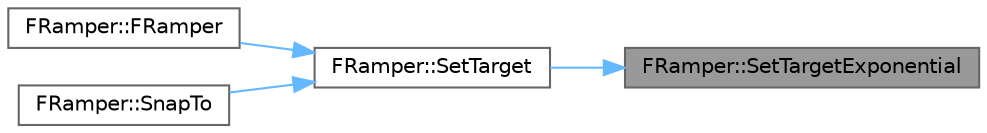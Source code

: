digraph "FRamper::SetTargetExponential"
{
 // INTERACTIVE_SVG=YES
 // LATEX_PDF_SIZE
  bgcolor="transparent";
  edge [fontname=Helvetica,fontsize=10,labelfontname=Helvetica,labelfontsize=10];
  node [fontname=Helvetica,fontsize=10,shape=box,height=0.2,width=0.4];
  rankdir="RL";
  Node1 [id="Node000001",label="FRamper::SetTargetExponential",height=0.2,width=0.4,color="gray40", fillcolor="grey60", style="filled", fontcolor="black",tooltip=" "];
  Node1 -> Node2 [id="edge1_Node000001_Node000002",dir="back",color="steelblue1",style="solid",tooltip=" "];
  Node2 [id="Node000002",label="FRamper::SetTarget",height=0.2,width=0.4,color="grey40", fillcolor="white", style="filled",URL="$d2/db5/classFRamper.html#a5e42118d80f626f576cb7ee3c84c0877",tooltip=" "];
  Node2 -> Node3 [id="edge2_Node000002_Node000003",dir="back",color="steelblue1",style="solid",tooltip=" "];
  Node3 [id="Node000003",label="FRamper::FRamper",height=0.2,width=0.4,color="grey40", fillcolor="white", style="filled",URL="$d2/db5/classFRamper.html#a8863d091574278f3effca18b81d0fa5d",tooltip=" "];
  Node2 -> Node4 [id="edge3_Node000002_Node000004",dir="back",color="steelblue1",style="solid",tooltip=" "];
  Node4 [id="Node000004",label="FRamper::SnapTo",height=0.2,width=0.4,color="grey40", fillcolor="white", style="filled",URL="$d2/db5/classFRamper.html#a8e7a6a63cdffe7ebeed1529203520302",tooltip=" "];
}
